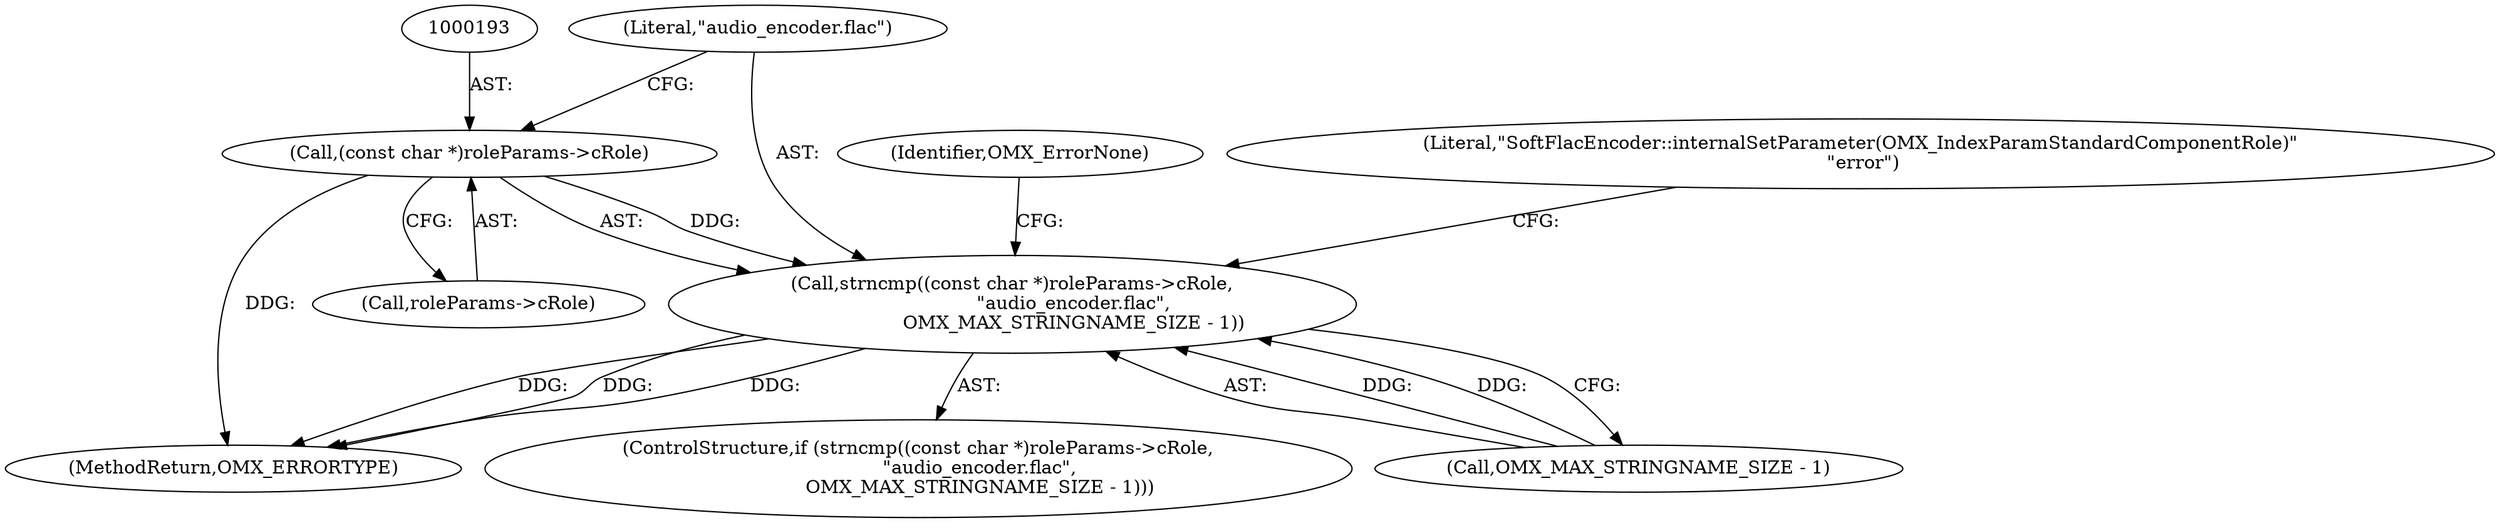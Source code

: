 digraph "0_Android_295c883fe3105b19bcd0f9e07d54c6b589fc5bff_18@pointer" {
"1000192" [label="(Call,(const char *)roleParams->cRole)"];
"1000191" [label="(Call,strncmp((const char *)roleParams->cRole,\n                     \"audio_encoder.flac\",\n                     OMX_MAX_STRINGNAME_SIZE - 1))"];
"1000203" [label="(Literal,\"SoftFlacEncoder::internalSetParameter(OMX_IndexParamStandardComponentRole)\"\n \"error\")"];
"1000191" [label="(Call,strncmp((const char *)roleParams->cRole,\n                     \"audio_encoder.flac\",\n                     OMX_MAX_STRINGNAME_SIZE - 1))"];
"1000197" [label="(Literal,\"audio_encoder.flac\")"];
"1000271" [label="(MethodReturn,OMX_ERRORTYPE)"];
"1000192" [label="(Call,(const char *)roleParams->cRole)"];
"1000207" [label="(Identifier,OMX_ErrorNone)"];
"1000194" [label="(Call,roleParams->cRole)"];
"1000190" [label="(ControlStructure,if (strncmp((const char *)roleParams->cRole,\n                     \"audio_encoder.flac\",\n                     OMX_MAX_STRINGNAME_SIZE - 1)))"];
"1000198" [label="(Call,OMX_MAX_STRINGNAME_SIZE - 1)"];
"1000192" -> "1000191"  [label="AST: "];
"1000192" -> "1000194"  [label="CFG: "];
"1000193" -> "1000192"  [label="AST: "];
"1000194" -> "1000192"  [label="AST: "];
"1000197" -> "1000192"  [label="CFG: "];
"1000192" -> "1000271"  [label="DDG: "];
"1000192" -> "1000191"  [label="DDG: "];
"1000191" -> "1000190"  [label="AST: "];
"1000191" -> "1000198"  [label="CFG: "];
"1000197" -> "1000191"  [label="AST: "];
"1000198" -> "1000191"  [label="AST: "];
"1000203" -> "1000191"  [label="CFG: "];
"1000207" -> "1000191"  [label="CFG: "];
"1000191" -> "1000271"  [label="DDG: "];
"1000191" -> "1000271"  [label="DDG: "];
"1000191" -> "1000271"  [label="DDG: "];
"1000198" -> "1000191"  [label="DDG: "];
"1000198" -> "1000191"  [label="DDG: "];
}
